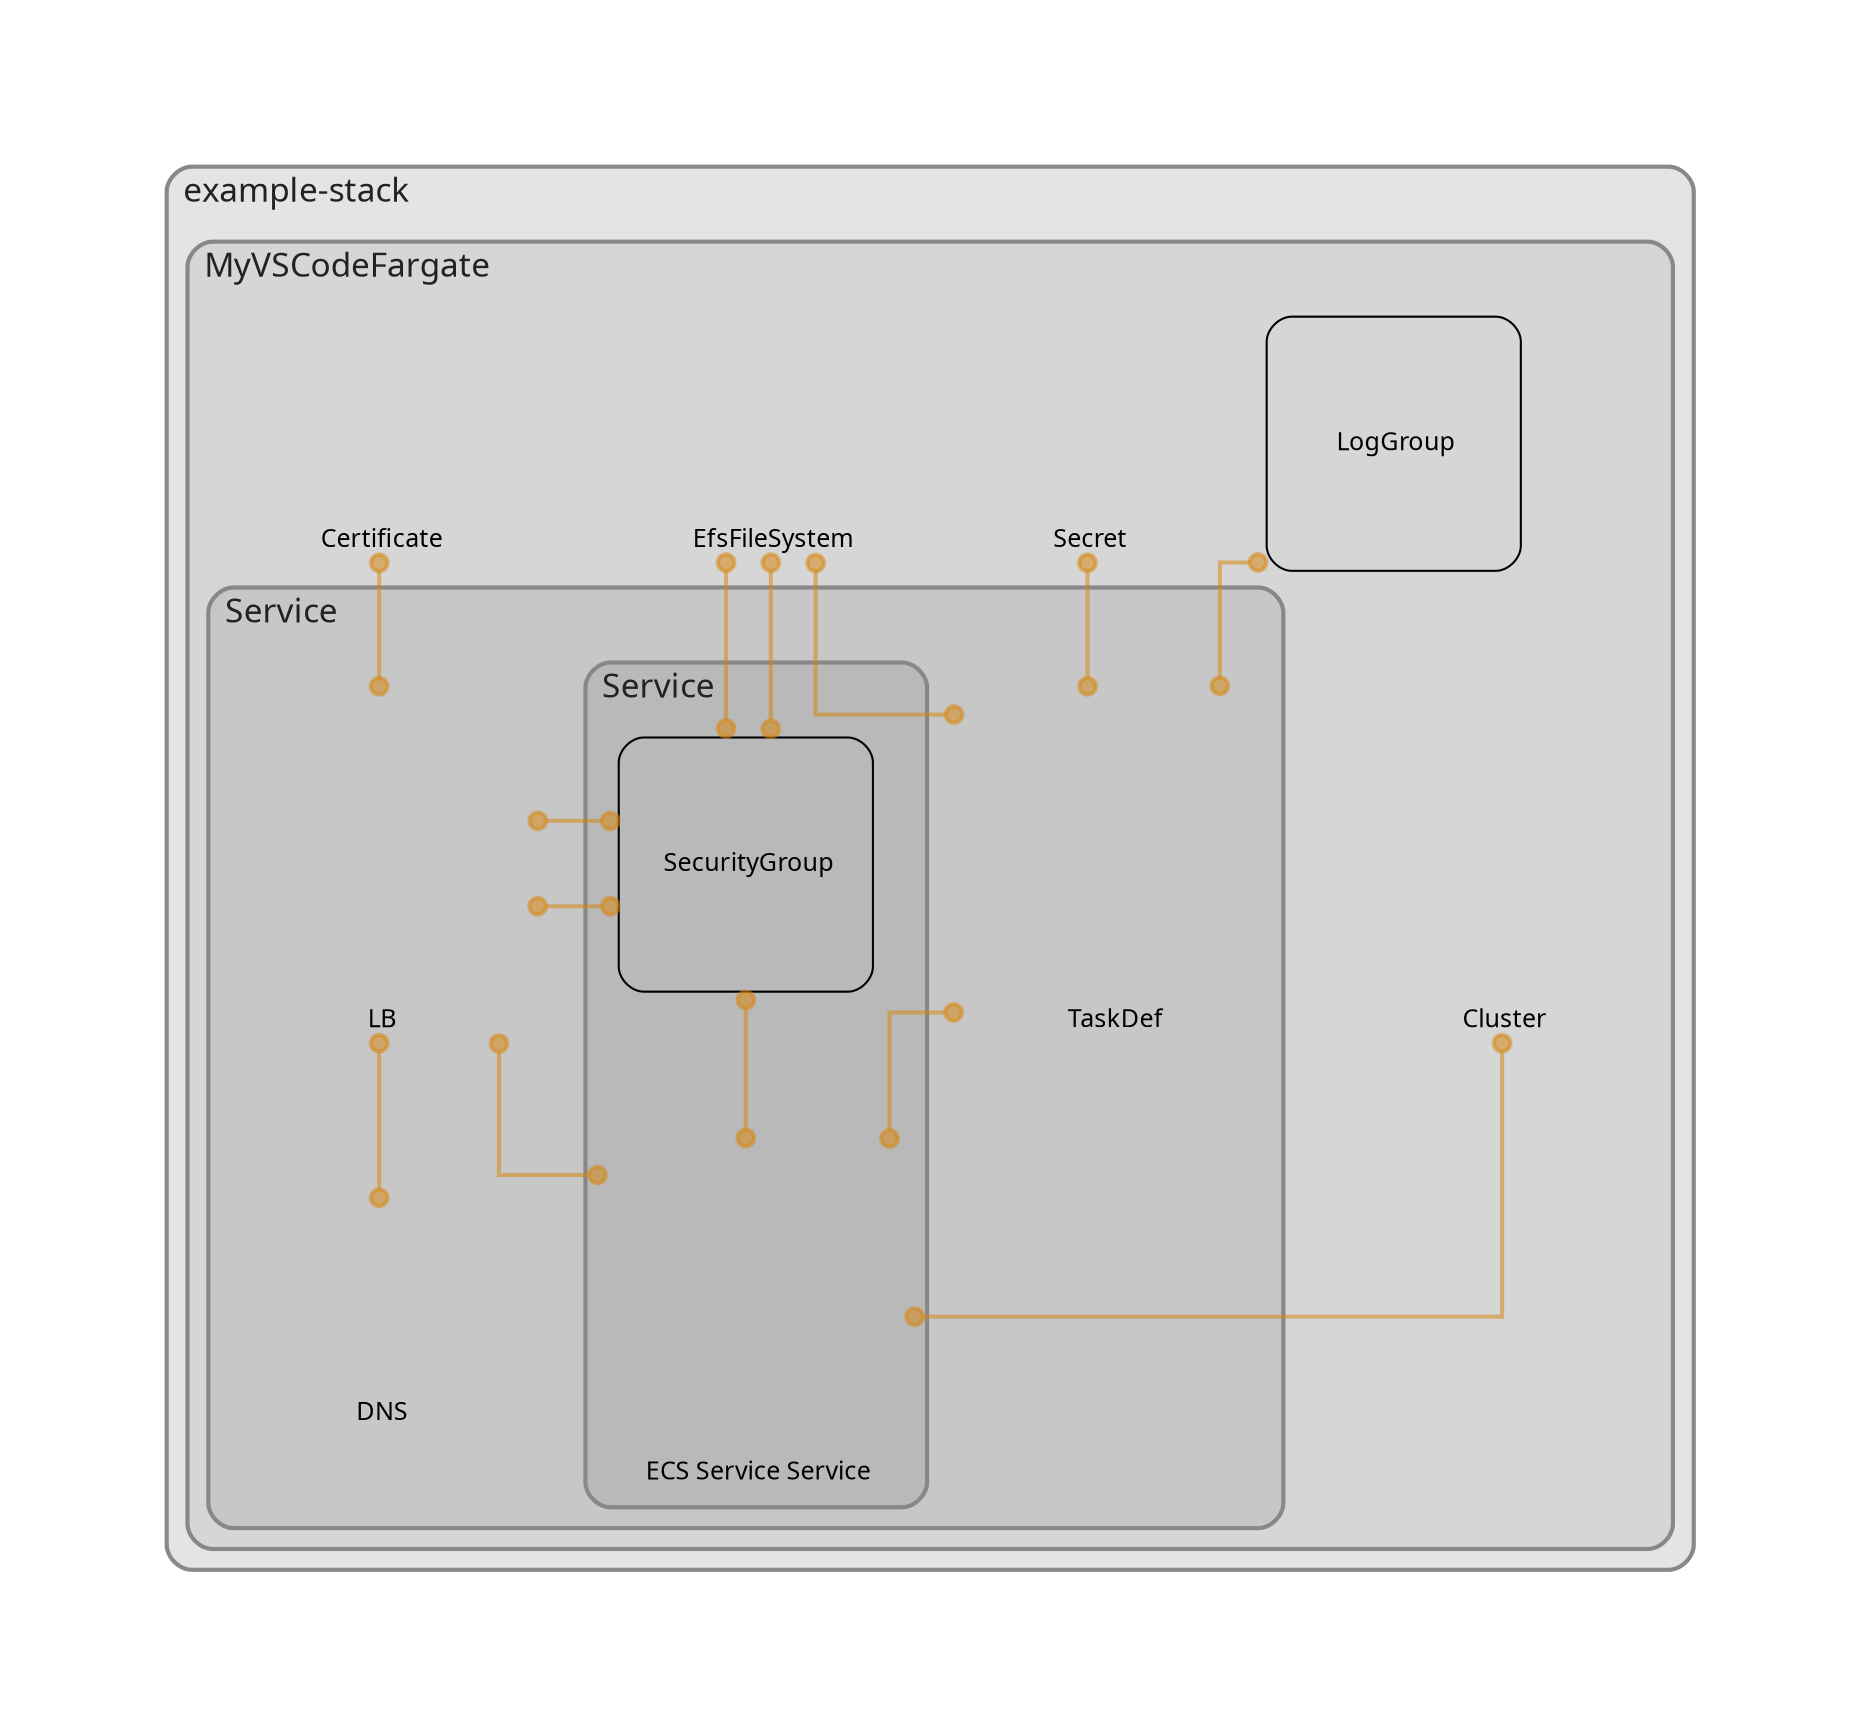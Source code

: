 digraph "Diagram" {
  splines = "ortho";
  pad = "1.0";
  nodesep = "0.60";
  ranksep = "0.75";
  fontname = "Sans-Serif";
  fontsize = "15";
  dpi = "200";
  rankdir = "BT";
  compound = "true";
  fontcolor = "#222222";
  edge [
    color = "#D5871488",
    penwidth = 2,
    arrowhead = "dot",
    arrowtail = "dot",
  ];
  node [
    shape = "box",
    style = "rounded",
    fixedsize = true,
    width = 1.7,
    height = 1.7,
    labelloc = "c",
    imagescale = true,
    fontname = "Sans-Serif",
    fontsize = 8,
    margin = 8,
  ];
  subgraph "example-stack" {
    subgraph "cluster-SubGraph.example-stack" {
      graph [
        label = "example-stack",
        labelloc = "b",
        labeljust = "l",
        margin = "10",
        fontsize = "16",
        penwidth = "2",
        pencolor = "#888888",
        style = "filled,rounded",
        fillcolor = "#e4e4e4",
      ];
      subgraph "cluster-SubGraph.MyVSCodeFargate" {
        graph [
          label = "MyVSCodeFargate",
          labelloc = "b",
          labeljust = "l",
          margin = "10",
          fontsize = "16",
          penwidth = "2",
          pencolor = "#888888",
          style = "filled,rounded",
          fillcolor = "#d6d6d6",
        ];
        "example-stack/MyVSCodeFargate/Certificate" [
          label = " Certificate",
          fontsize = 12,
          image = "/Users/matthewbonig/.nvm/versions/node/v14.15.4/lib/node_modules/cdk-dia/icons/aws/Service/Arch_Security-Identity-Compliance/64/Arch_AWS-Certificate-Manager_64@5x.png",
          imagescale = "true",
          imagepos = "tc",
          penwidth = "0",
          shape = "node",
          fixedsize = "true",
          labelloc = "b",
          width = 1.2,
          height = 1.466,
        ];
        "example-stack/MyVSCodeFargate/Cluster" [
          label = " Cluster",
          fontsize = 12,
          image = "/Users/matthewbonig/.nvm/versions/node/v14.15.4/lib/node_modules/cdk-dia/icons/aws/Service/Arch_Compute/64/Arch_Amazon-Elastic-Container-Service_64@5x.png",
          imagescale = "true",
          imagepos = "tc",
          penwidth = "0",
          shape = "node",
          fixedsize = "true",
          labelloc = "b",
          width = 2,
          height = 2.266,
        ];
        "example-stack/MyVSCodeFargate/EfsFileSystem" [
          label = " EfsFileSystem",
          fontsize = 12,
          image = "/Users/matthewbonig/.nvm/versions/node/v14.15.4/lib/node_modules/cdk-dia/icons/aws/Service/Arch_Storage/64/Arch_Amazon-Elastic-File-System_64@5x.png",
          imagescale = "true",
          imagepos = "tc",
          penwidth = "0",
          shape = "node",
          fixedsize = "true",
          labelloc = "b",
          width = 1.2,
          height = 1.466,
        ];
        "example-stack/MyVSCodeFargate/Secret" [
          label = " Secret",
          fontsize = 12,
          image = "/Users/matthewbonig/.nvm/versions/node/v14.15.4/lib/node_modules/cdk-dia/icons/aws/Service/Arch_Security-Identity-Compliance/64/Arch_AWS-Secrets-Manager_64@5x.png",
          imagescale = "true",
          imagepos = "tc",
          penwidth = "0",
          shape = "node",
          fixedsize = "true",
          labelloc = "b",
          width = 1.2,
          height = 1.466,
        ];
        "example-stack/MyVSCodeFargate/LogGroup" [
          label = " LogGroup",
          fontsize = 12,
        ];
        subgraph "cluster-SubGraph.Service" {
          graph [
            label = "Service",
            labelloc = "b",
            labeljust = "l",
            margin = "10",
            fontsize = "16",
            penwidth = "2",
            pencolor = "#888888",
            style = "filled,rounded",
            fillcolor = "#c7c7c7",
          ];
          "example-stack/MyVSCodeFargate/Service/LB" [
            label = " LB",
            fontsize = 12,
            image = "/Users/matthewbonig/.nvm/versions/node/v14.15.4/lib/node_modules/cdk-dia/icons/aws/Service/Arch_Networking-Content/64/Arch_Elastic-Load-Balancing_64@5x.png",
            imagescale = "true",
            imagepos = "tc",
            penwidth = "0",
            shape = "node",
            fixedsize = "true",
            labelloc = "b",
            width = 2,
            height = 2.266,
          ];
          "example-stack/MyVSCodeFargate/Service/DNS" [
            label = " DNS",
            fontsize = 12,
            image = "/Users/matthewbonig/.nvm/versions/node/v14.15.4/lib/node_modules/cdk-dia/icons/aws/Resource/Res_Networking-and-Content-Delivery/Res_48_Dark/Res_Amazon-Route-53-Hosted-Zone_48_Dark_gen.png",
            imagescale = "true",
            imagepos = "tc",
            penwidth = "0",
            shape = "node",
            fixedsize = "true",
            labelloc = "b",
            width = 1.2,
            height = 1.466,
          ];
          "example-stack/MyVSCodeFargate/Service/TaskDef" [
            label = " TaskDef",
            fontsize = 12,
            image = "/Users/matthewbonig/.nvm/versions/node/v14.15.4/lib/node_modules/cdk-dia/icons/aws/Resource/Res_Containers/Res_48_Dark/Res_Amazon-Elastic-Container-Service_Task_48_Dark_gen.png",
            imagescale = "true",
            imagepos = "tc",
            penwidth = "0",
            shape = "node",
            fixedsize = "true",
            labelloc = "b",
            width = 2,
            height = 2.266,
          ];
          subgraph "cluster-SubGraph.Service" {
            graph [
              label = "Service",
              labelloc = "b",
              labeljust = "l",
              margin = "10",
              fontsize = "16",
              penwidth = "2",
              pencolor = "#888888",
              style = "filled,rounded",
              fillcolor = "#b9b9b9",
            ];
            "example-stack/MyVSCodeFargate/Service/Service/Service" [
              label = " ECS Service Service",
              fontsize = 12,
              image = "/Users/matthewbonig/.nvm/versions/node/v14.15.4/lib/node_modules/cdk-dia/icons/aws/Resource/Res_Containers/Res_48_Dark/Res_Amazon-Elastic-Container-Service_Service_48_Dark_gen.png",
              imagescale = "true",
              imagepos = "tc",
              penwidth = "0",
              shape = "node",
              fixedsize = "true",
              labelloc = "b",
              width = 2,
              height = 2.266,
            ];
            "example-stack/MyVSCodeFargate/Service/Service/SecurityGroup" [
              label = " SecurityGroup",
              fontsize = 12,
            ];
          }
        }
      }
    }
  }
  "example-stack/MyVSCodeFargate/EfsFileSystem" -> "example-stack/MyVSCodeFargate/Service/Service/SecurityGroup" [
    dir = "both",
  ];
  "example-stack/MyVSCodeFargate/Service/LB" -> "example-stack/MyVSCodeFargate/Certificate" [
    dir = "both",
  ];
  "example-stack/MyVSCodeFargate/Service/LB" -> "example-stack/MyVSCodeFargate/Service/Service/SecurityGroup" [
    dir = "both",
  ];
  "example-stack/MyVSCodeFargate/Service/DNS" -> "example-stack/MyVSCodeFargate/Service/LB" [
    dir = "both",
  ];
  "example-stack/MyVSCodeFargate/Service/TaskDef" -> "example-stack/MyVSCodeFargate/EfsFileSystem" [
    dir = "both",
  ];
  "example-stack/MyVSCodeFargate/Service/TaskDef" -> "example-stack/MyVSCodeFargate/Secret" [
    dir = "both",
  ];
  "example-stack/MyVSCodeFargate/Service/TaskDef" -> "example-stack/MyVSCodeFargate/LogGroup" [
    dir = "both",
  ];
  "example-stack/MyVSCodeFargate/Service/Service/Service" -> "example-stack/MyVSCodeFargate/Cluster" [
    dir = "both",
  ];
  "example-stack/MyVSCodeFargate/Service/Service/Service" -> "example-stack/MyVSCodeFargate/Service/LB" [
    dir = "both",
  ];
  "example-stack/MyVSCodeFargate/Service/Service/Service" -> "example-stack/MyVSCodeFargate/Service/TaskDef" [
    dir = "both",
  ];
  "example-stack/MyVSCodeFargate/Service/Service/Service" -> "example-stack/MyVSCodeFargate/Service/Service/SecurityGroup" [
    dir = "both",
  ];
  "example-stack/MyVSCodeFargate/Service/Service/SecurityGroup" -> "example-stack/MyVSCodeFargate/Service/LB" [
    dir = "both",
  ];
  "example-stack/MyVSCodeFargate/Service/Service/SecurityGroup" -> "example-stack/MyVSCodeFargate/EfsFileSystem" [
    dir = "both",
  ];
}